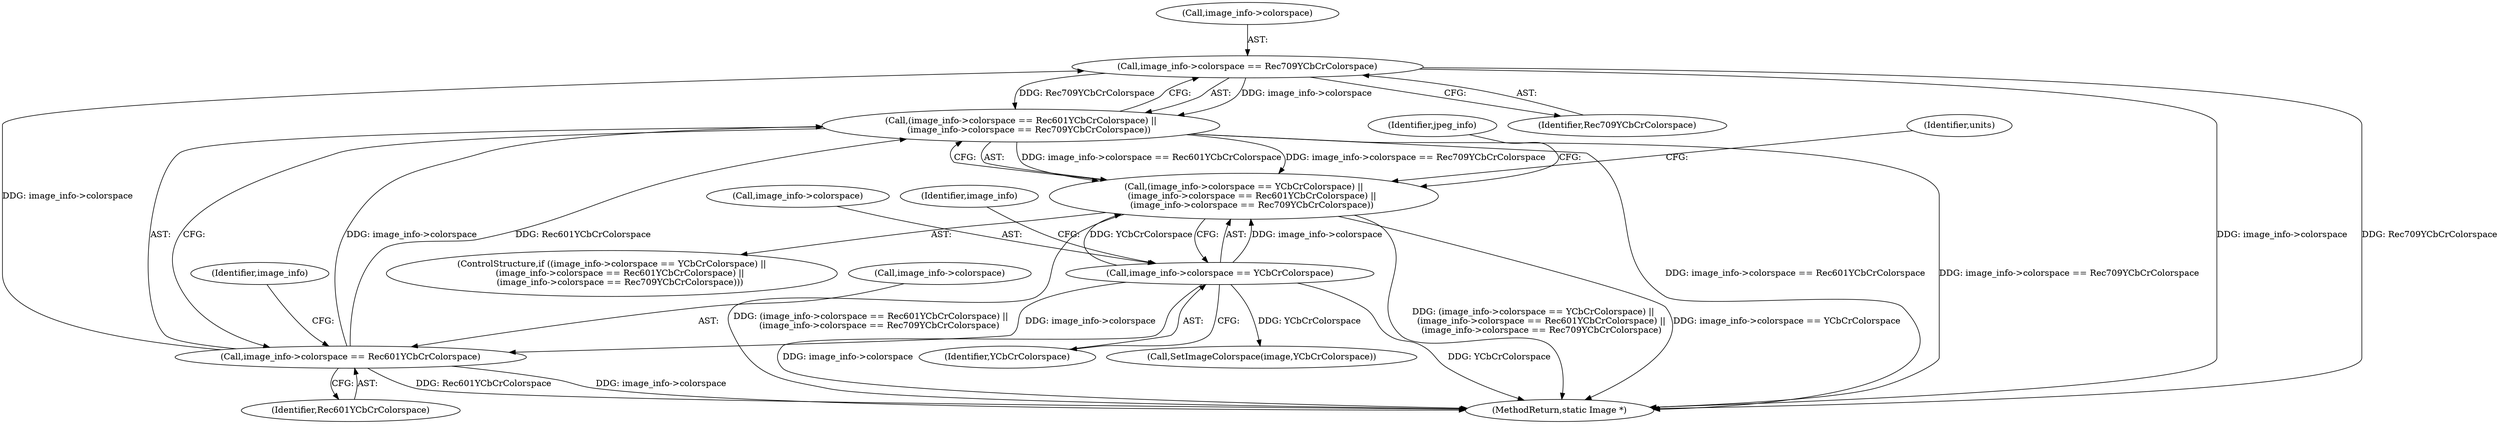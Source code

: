 digraph "0_ImageMagick_58cf5bf4fade82e3b510e8f3463a967278a3e410@pointer" {
"1000402" [label="(Call,image_info->colorspace == Rec709YCbCrColorspace)"];
"1000397" [label="(Call,image_info->colorspace == Rec601YCbCrColorspace)"];
"1000391" [label="(Call,image_info->colorspace == YCbCrColorspace)"];
"1000396" [label="(Call,(image_info->colorspace == Rec601YCbCrColorspace) ||\n      (image_info->colorspace == Rec709YCbCrColorspace))"];
"1000390" [label="(Call,(image_info->colorspace == YCbCrColorspace) ||\n      (image_info->colorspace == Rec601YCbCrColorspace) ||\n      (image_info->colorspace == Rec709YCbCrColorspace))"];
"1000399" [label="(Identifier,image_info)"];
"1000395" [label="(Identifier,YCbCrColorspace)"];
"1000409" [label="(Identifier,jpeg_info)"];
"1000404" [label="(Identifier,image_info)"];
"1000390" [label="(Call,(image_info->colorspace == YCbCrColorspace) ||\n      (image_info->colorspace == Rec601YCbCrColorspace) ||\n      (image_info->colorspace == Rec709YCbCrColorspace))"];
"1000413" [label="(Identifier,units)"];
"1000398" [label="(Call,image_info->colorspace)"];
"1000397" [label="(Call,image_info->colorspace == Rec601YCbCrColorspace)"];
"1000391" [label="(Call,image_info->colorspace == YCbCrColorspace)"];
"1000406" [label="(Identifier,Rec709YCbCrColorspace)"];
"1000389" [label="(ControlStructure,if ((image_info->colorspace == YCbCrColorspace) ||\n      (image_info->colorspace == Rec601YCbCrColorspace) ||\n      (image_info->colorspace == Rec709YCbCrColorspace)))"];
"1000401" [label="(Identifier,Rec601YCbCrColorspace)"];
"1000396" [label="(Call,(image_info->colorspace == Rec601YCbCrColorspace) ||\n      (image_info->colorspace == Rec709YCbCrColorspace))"];
"1001853" [label="(MethodReturn,static Image *)"];
"1000880" [label="(Call,SetImageColorspace(image,YCbCrColorspace))"];
"1000392" [label="(Call,image_info->colorspace)"];
"1000403" [label="(Call,image_info->colorspace)"];
"1000402" [label="(Call,image_info->colorspace == Rec709YCbCrColorspace)"];
"1000402" -> "1000396"  [label="AST: "];
"1000402" -> "1000406"  [label="CFG: "];
"1000403" -> "1000402"  [label="AST: "];
"1000406" -> "1000402"  [label="AST: "];
"1000396" -> "1000402"  [label="CFG: "];
"1000402" -> "1001853"  [label="DDG: image_info->colorspace"];
"1000402" -> "1001853"  [label="DDG: Rec709YCbCrColorspace"];
"1000402" -> "1000396"  [label="DDG: image_info->colorspace"];
"1000402" -> "1000396"  [label="DDG: Rec709YCbCrColorspace"];
"1000397" -> "1000402"  [label="DDG: image_info->colorspace"];
"1000397" -> "1000396"  [label="AST: "];
"1000397" -> "1000401"  [label="CFG: "];
"1000398" -> "1000397"  [label="AST: "];
"1000401" -> "1000397"  [label="AST: "];
"1000404" -> "1000397"  [label="CFG: "];
"1000396" -> "1000397"  [label="CFG: "];
"1000397" -> "1001853"  [label="DDG: image_info->colorspace"];
"1000397" -> "1001853"  [label="DDG: Rec601YCbCrColorspace"];
"1000397" -> "1000396"  [label="DDG: image_info->colorspace"];
"1000397" -> "1000396"  [label="DDG: Rec601YCbCrColorspace"];
"1000391" -> "1000397"  [label="DDG: image_info->colorspace"];
"1000391" -> "1000390"  [label="AST: "];
"1000391" -> "1000395"  [label="CFG: "];
"1000392" -> "1000391"  [label="AST: "];
"1000395" -> "1000391"  [label="AST: "];
"1000399" -> "1000391"  [label="CFG: "];
"1000390" -> "1000391"  [label="CFG: "];
"1000391" -> "1001853"  [label="DDG: image_info->colorspace"];
"1000391" -> "1001853"  [label="DDG: YCbCrColorspace"];
"1000391" -> "1000390"  [label="DDG: image_info->colorspace"];
"1000391" -> "1000390"  [label="DDG: YCbCrColorspace"];
"1000391" -> "1000880"  [label="DDG: YCbCrColorspace"];
"1000396" -> "1000390"  [label="AST: "];
"1000390" -> "1000396"  [label="CFG: "];
"1000396" -> "1001853"  [label="DDG: image_info->colorspace == Rec601YCbCrColorspace"];
"1000396" -> "1001853"  [label="DDG: image_info->colorspace == Rec709YCbCrColorspace"];
"1000396" -> "1000390"  [label="DDG: image_info->colorspace == Rec601YCbCrColorspace"];
"1000396" -> "1000390"  [label="DDG: image_info->colorspace == Rec709YCbCrColorspace"];
"1000390" -> "1000389"  [label="AST: "];
"1000409" -> "1000390"  [label="CFG: "];
"1000413" -> "1000390"  [label="CFG: "];
"1000390" -> "1001853"  [label="DDG: (image_info->colorspace == Rec601YCbCrColorspace) ||\n      (image_info->colorspace == Rec709YCbCrColorspace)"];
"1000390" -> "1001853"  [label="DDG: (image_info->colorspace == YCbCrColorspace) ||\n      (image_info->colorspace == Rec601YCbCrColorspace) ||\n      (image_info->colorspace == Rec709YCbCrColorspace)"];
"1000390" -> "1001853"  [label="DDG: image_info->colorspace == YCbCrColorspace"];
}
